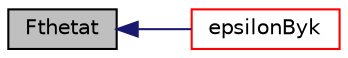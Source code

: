 digraph "Fthetat"
{
  bgcolor="transparent";
  edge [fontname="Helvetica",fontsize="10",labelfontname="Helvetica",labelfontsize="10"];
  node [fontname="Helvetica",fontsize="10",shape=record];
  rankdir="LR";
  Node68 [label="Fthetat",height=0.2,width=0.4,color="black", fillcolor="grey75", style="filled", fontcolor="black"];
  Node68 -> Node69 [dir="back",color="midnightblue",fontsize="10",style="solid",fontname="Helvetica"];
  Node69 [label="epsilonByk",height=0.2,width=0.4,color="red",URL="$a32345.html#a46beef580e5c224f620705c0ffb64660",tooltip="Modified form of the k-omega SST epsilon/k. "];
}
